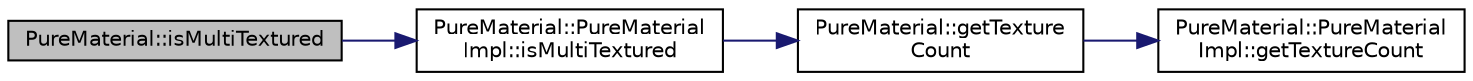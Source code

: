 digraph "PureMaterial::isMultiTextured"
{
 // LATEX_PDF_SIZE
  edge [fontname="Helvetica",fontsize="10",labelfontname="Helvetica",labelfontsize="10"];
  node [fontname="Helvetica",fontsize="10",shape=record];
  rankdir="LR";
  Node1 [label="PureMaterial::isMultiTextured",height=0.2,width=0.4,color="black", fillcolor="grey75", style="filled", fontcolor="black",tooltip="Gets whether the material has at least 2 textured layers."];
  Node1 -> Node2 [color="midnightblue",fontsize="10",style="solid",fontname="Helvetica"];
  Node2 [label="PureMaterial::PureMaterial\lImpl::isMultiTextured",height=0.2,width=0.4,color="black", fillcolor="white", style="filled",URL="$class_pure_material_1_1_pure_material_impl.html#a79c53753d37610b5e594fef9068c0c95",tooltip=" "];
  Node2 -> Node3 [color="midnightblue",fontsize="10",style="solid",fontname="Helvetica"];
  Node3 [label="PureMaterial::getTexture\lCount",height=0.2,width=0.4,color="black", fillcolor="white", style="filled",URL="$class_pure_material.html#ab817ea8a9b5c097ae3edc0ea05a7b7ab",tooltip="Gets the number of textures assigned to this material."];
  Node3 -> Node4 [color="midnightblue",fontsize="10",style="solid",fontname="Helvetica"];
  Node4 [label="PureMaterial::PureMaterial\lImpl::getTextureCount",height=0.2,width=0.4,color="black", fillcolor="white", style="filled",URL="$class_pure_material_1_1_pure_material_impl.html#a692996ba68d7e5dc66a5b65e57bffad5",tooltip=" "];
}
